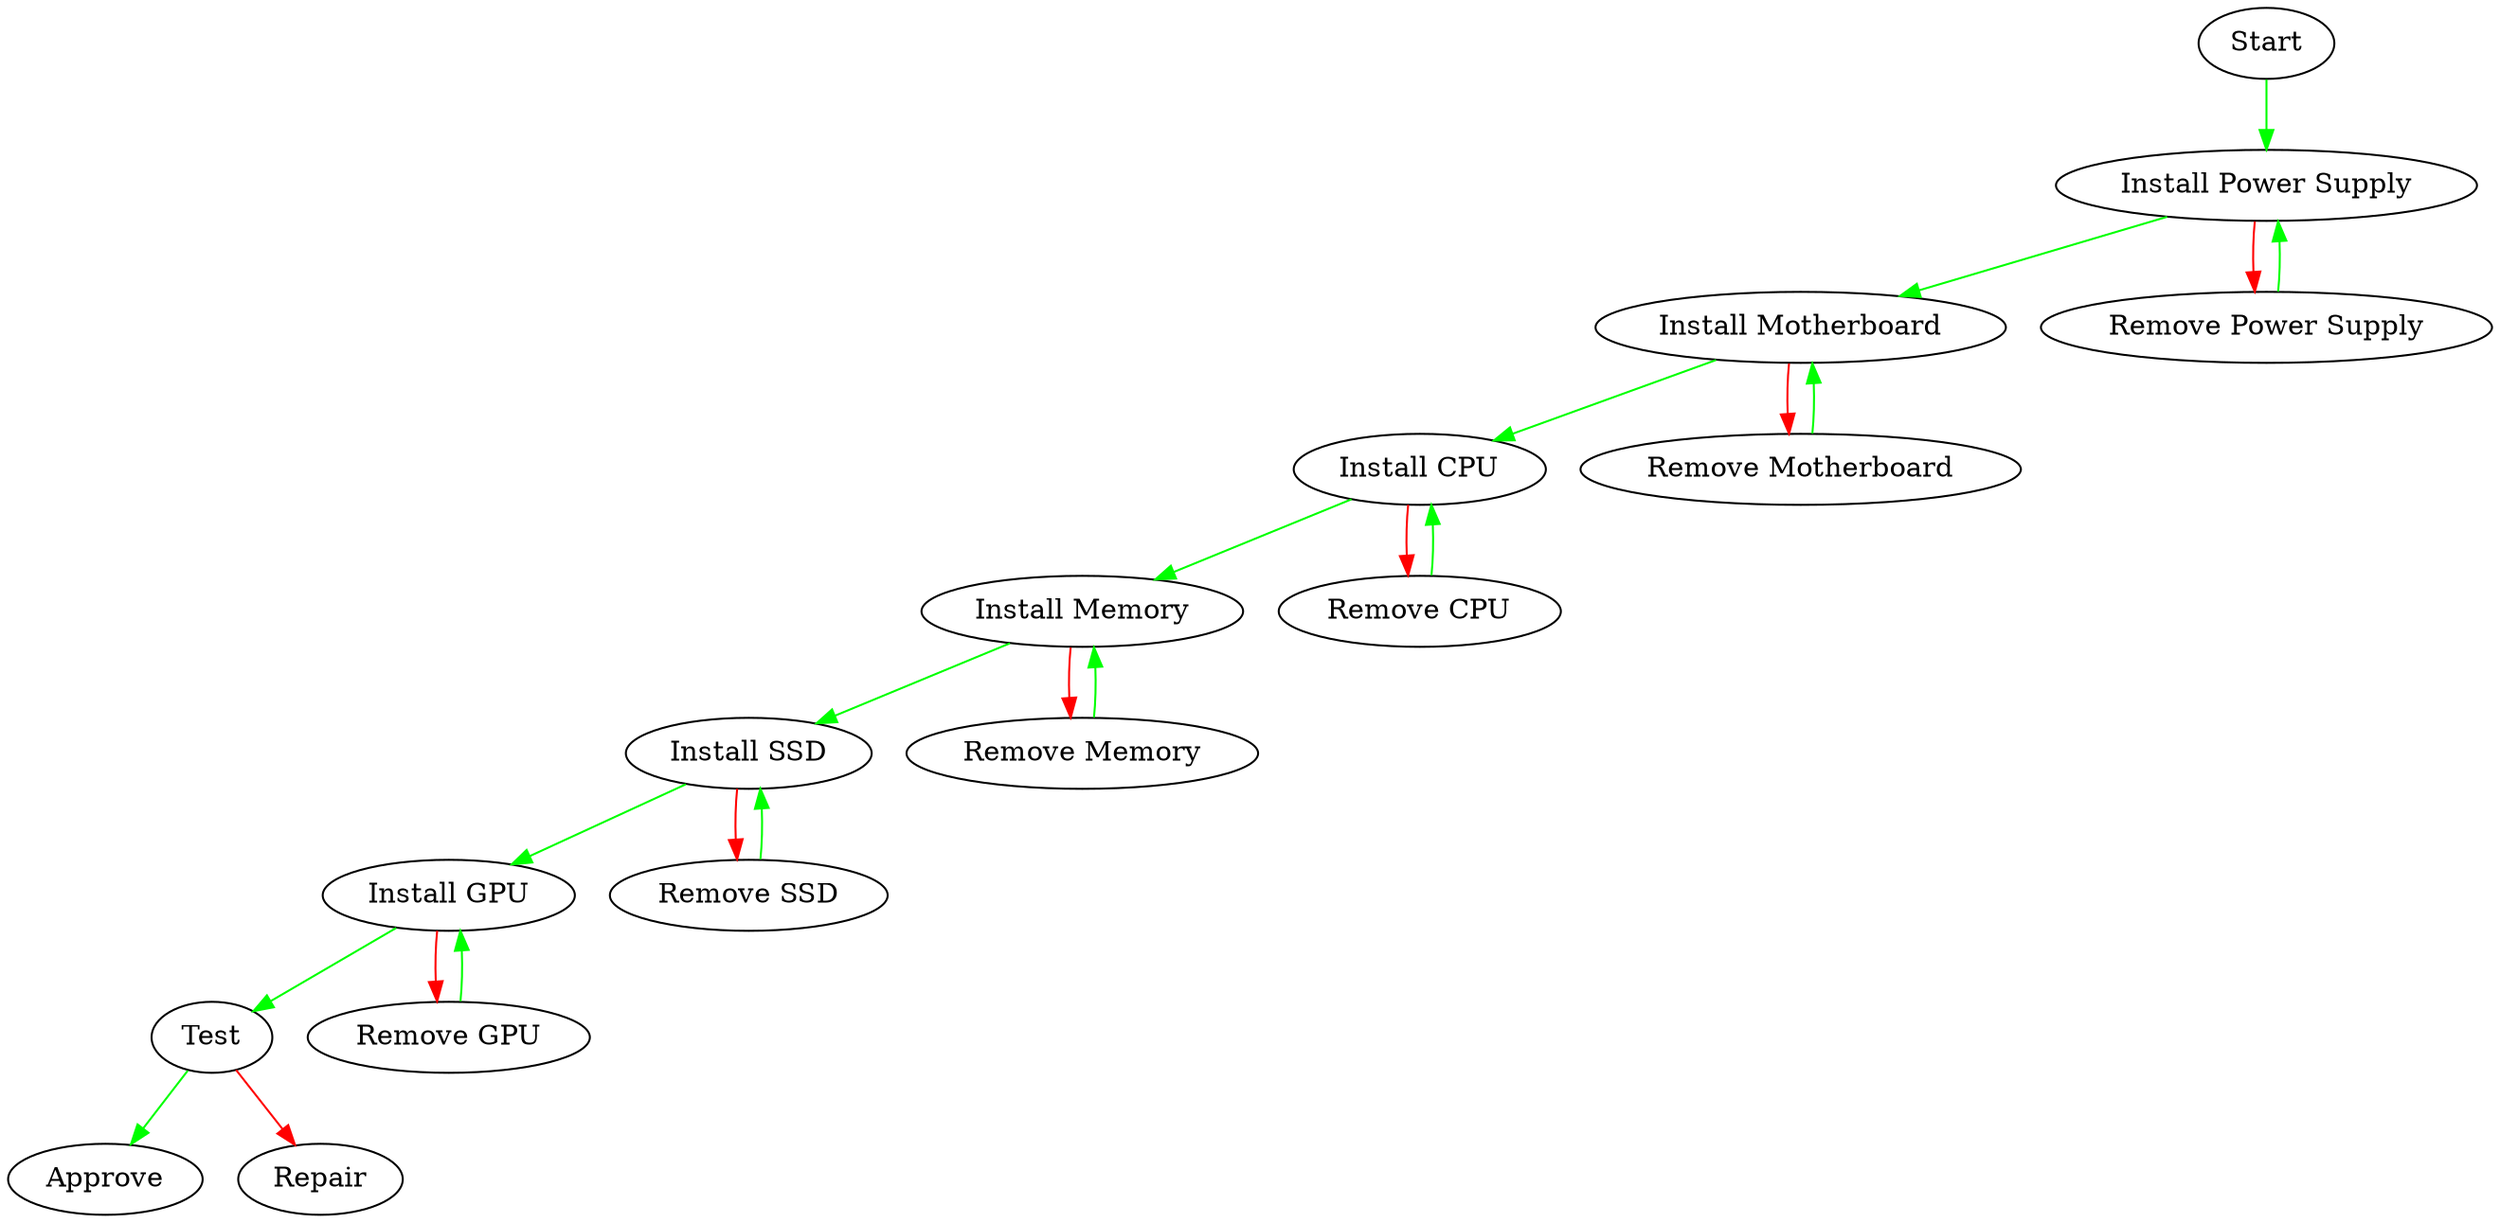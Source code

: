Digraph tas {
"Start" ->"Install Power Supply"[color=green];
"Start"
"Install Power Supply" ->"Install Motherboard"[color=green];
"Install Power Supply" ->"Remove Power Supply"[color=red];
"Remove Power Supply" ->"Install Power Supply"[color=green];
"Remove Power Supply"
"Install Motherboard" ->"Install CPU"[color=green];
"Install Motherboard" ->"Remove Motherboard"[color=red];
"Remove Motherboard" ->"Install Motherboard"[color=green];
"Remove Motherboard"
"Install CPU" ->"Install Memory"[color=green];
"Install CPU" ->"Remove CPU"[color=red];
"Remove CPU" ->"Install CPU"[color=green];
"Remove CPU"
"Install Memory" ->"Install SSD"[color=green];
"Install Memory" ->"Remove Memory"[color=red];
"Remove Memory" ->"Install Memory"[color=green];
"Remove Memory"
"Install SSD" ->"Install GPU"[color=green];
"Install SSD" ->"Remove SSD"[color=red];
"Remove SSD" ->"Install SSD"[color=green];
"Remove SSD"
"Install GPU" ->"Test"[color=green];
"Install GPU" ->"Remove GPU"[color=red];
"Remove GPU" ->"Install GPU"[color=green];
"Remove GPU"
"Test" ->"Approve"[color=green];
"Test" ->"Repair"[color=red];
}

